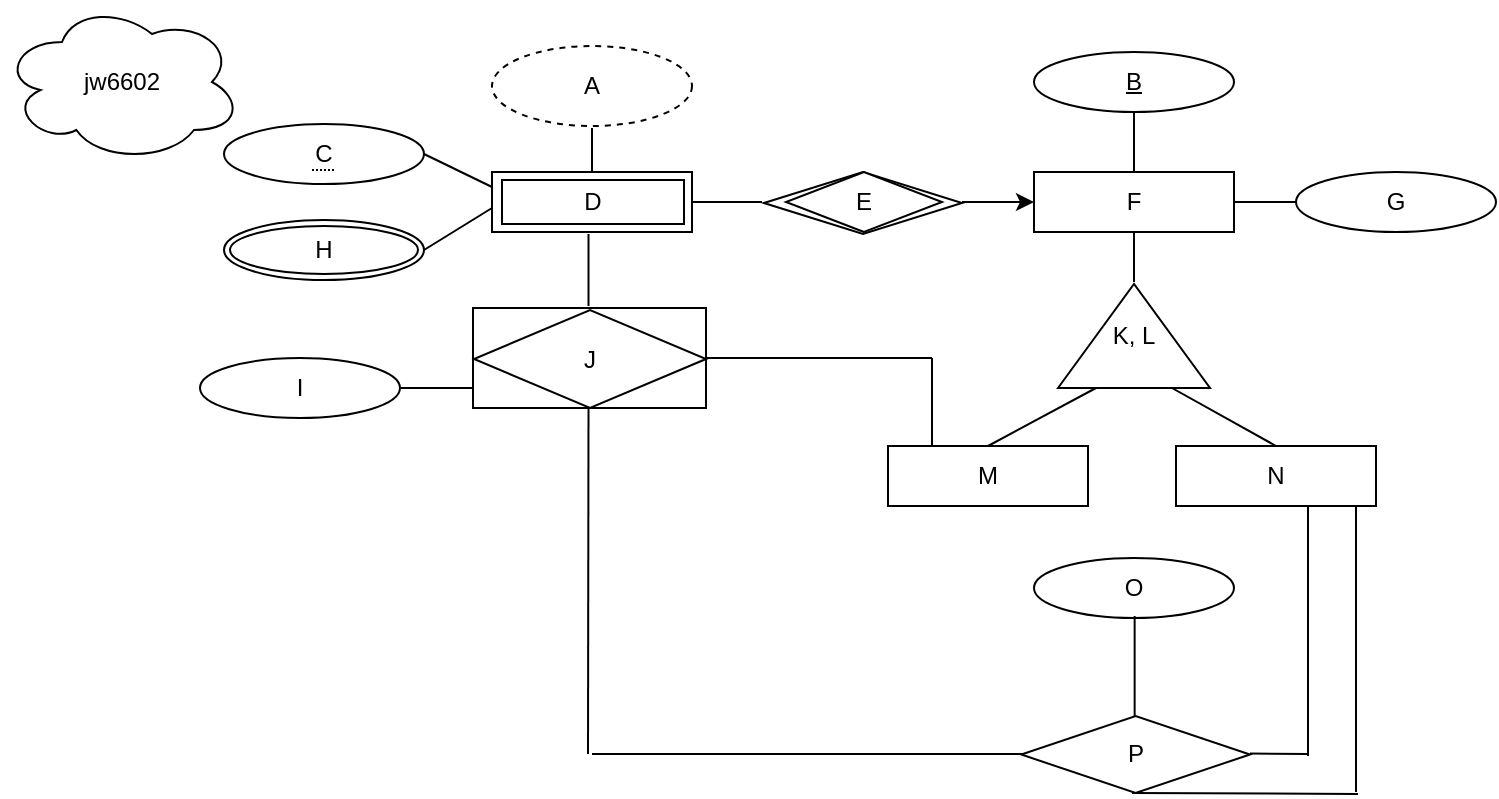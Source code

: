 <mxfile version="15.2.7" type="github">
  <diagram id="KcgvSHTCboE4x2ObBVBz" name="Page-1">
    <mxGraphModel dx="946" dy="478" grid="0" gridSize="10" guides="1" tooltips="1" connect="1" arrows="0" fold="1" page="1" pageScale="1" pageWidth="850" pageHeight="1100" math="0" shadow="0">
      <root>
        <mxCell id="0" />
        <mxCell id="1" parent="0" />
        <mxCell id="s2j03w_9j3l06wGRW7c5-1" value="jw6602" style="ellipse;shape=cloud;whiteSpace=wrap;html=1;" parent="1" vertex="1">
          <mxGeometry x="14" y="15" width="120" height="80" as="geometry" />
        </mxCell>
        <mxCell id="7Rne0SJ-TNoe7tRfoJeC-3" value="A" style="ellipse;whiteSpace=wrap;html=1;dashed=1;" vertex="1" parent="1">
          <mxGeometry x="259" y="37" width="100" height="40" as="geometry" />
        </mxCell>
        <mxCell id="7Rne0SJ-TNoe7tRfoJeC-4" value="C" style="ellipse;whiteSpace=wrap;html=1;" vertex="1" parent="1">
          <mxGeometry x="125" y="76" width="100" height="30" as="geometry" />
        </mxCell>
        <mxCell id="7Rne0SJ-TNoe7tRfoJeC-5" value="" style="endArrow=none;html=1;" edge="1" parent="1">
          <mxGeometry width="50" height="50" relative="1" as="geometry">
            <mxPoint x="309" y="102" as="sourcePoint" />
            <mxPoint x="309" y="78" as="targetPoint" />
          </mxGeometry>
        </mxCell>
        <mxCell id="7Rne0SJ-TNoe7tRfoJeC-8" value="&lt;u&gt;B&lt;/u&gt;" style="ellipse;whiteSpace=wrap;html=1;" vertex="1" parent="1">
          <mxGeometry x="530" y="40" width="100" height="30" as="geometry" />
        </mxCell>
        <mxCell id="7Rne0SJ-TNoe7tRfoJeC-9" value="" style="endArrow=none;html=1;exitX=0;exitY=0.25;exitDx=0;exitDy=0;" edge="1" parent="1">
          <mxGeometry width="50" height="50" relative="1" as="geometry">
            <mxPoint x="259" y="107.5" as="sourcePoint" />
            <mxPoint x="225" y="91" as="targetPoint" />
          </mxGeometry>
        </mxCell>
        <mxCell id="7Rne0SJ-TNoe7tRfoJeC-15" value="" style="endArrow=none;html=1;exitX=1;exitY=0.5;exitDx=0;exitDy=0;" edge="1" parent="1">
          <mxGeometry width="50" height="50" relative="1" as="geometry">
            <mxPoint x="359" y="115" as="sourcePoint" />
            <mxPoint x="394" y="115" as="targetPoint" />
          </mxGeometry>
        </mxCell>
        <mxCell id="7Rne0SJ-TNoe7tRfoJeC-16" value="" style="rounded=0;whiteSpace=wrap;html=1;" vertex="1" parent="1">
          <mxGeometry x="259" y="100" width="100" height="30" as="geometry" />
        </mxCell>
        <mxCell id="7Rne0SJ-TNoe7tRfoJeC-18" value="D" style="rounded=0;whiteSpace=wrap;html=1;" vertex="1" parent="1">
          <mxGeometry x="264" y="104" width="91" height="22" as="geometry" />
        </mxCell>
        <mxCell id="7Rne0SJ-TNoe7tRfoJeC-22" value="" style="rhombus;whiteSpace=wrap;html=1;direction=north;" vertex="1" parent="1">
          <mxGeometry x="395" y="100" width="99" height="31" as="geometry" />
        </mxCell>
        <mxCell id="7Rne0SJ-TNoe7tRfoJeC-23" value="" style="endArrow=classic;html=1;" edge="1" parent="1">
          <mxGeometry width="50" height="50" relative="1" as="geometry">
            <mxPoint x="494" y="115" as="sourcePoint" />
            <mxPoint x="530" y="115" as="targetPoint" />
          </mxGeometry>
        </mxCell>
        <mxCell id="7Rne0SJ-TNoe7tRfoJeC-24" value="F" style="rounded=0;whiteSpace=wrap;html=1;" vertex="1" parent="1">
          <mxGeometry x="530" y="100" width="100" height="30" as="geometry" />
        </mxCell>
        <mxCell id="7Rne0SJ-TNoe7tRfoJeC-25" value="E" style="rhombus;whiteSpace=wrap;html=1;direction=west;" vertex="1" parent="1">
          <mxGeometry x="406" y="100" width="78" height="30" as="geometry" />
        </mxCell>
        <mxCell id="7Rne0SJ-TNoe7tRfoJeC-27" value="" style="endArrow=none;dashed=1;html=1;shadow=0;strokeWidth=1;dashPattern=1 1;" edge="1" parent="1">
          <mxGeometry width="50" height="50" relative="1" as="geometry">
            <mxPoint x="169" y="99" as="sourcePoint" />
            <mxPoint x="181" y="99" as="targetPoint" />
          </mxGeometry>
        </mxCell>
        <mxCell id="7Rne0SJ-TNoe7tRfoJeC-29" value="" style="endArrow=none;html=1;shadow=0;strokeWidth=1;entryX=0.5;entryY=1;entryDx=0;entryDy=0;" edge="1" parent="1" target="7Rne0SJ-TNoe7tRfoJeC-8">
          <mxGeometry width="50" height="50" relative="1" as="geometry">
            <mxPoint x="580" y="100" as="sourcePoint" />
            <mxPoint x="580" y="74" as="targetPoint" />
          </mxGeometry>
        </mxCell>
        <mxCell id="7Rne0SJ-TNoe7tRfoJeC-40" value="G" style="ellipse;whiteSpace=wrap;html=1;" vertex="1" parent="1">
          <mxGeometry x="661" y="100" width="100" height="30" as="geometry" />
        </mxCell>
        <mxCell id="7Rne0SJ-TNoe7tRfoJeC-41" value="" style="endArrow=none;html=1;shadow=0;strokeWidth=1;entryX=0;entryY=0.5;entryDx=0;entryDy=0;exitX=1;exitY=0.5;exitDx=0;exitDy=0;" edge="1" parent="1" source="7Rne0SJ-TNoe7tRfoJeC-24" target="7Rne0SJ-TNoe7tRfoJeC-40">
          <mxGeometry width="50" height="50" relative="1" as="geometry">
            <mxPoint x="634" y="115" as="sourcePoint" />
            <mxPoint x="651" y="114.5" as="targetPoint" />
          </mxGeometry>
        </mxCell>
        <mxCell id="7Rne0SJ-TNoe7tRfoJeC-43" value="K, L" style="triangle;whiteSpace=wrap;html=1;direction=north;rotation=0;" vertex="1" parent="1">
          <mxGeometry x="542" y="156" width="76" height="52" as="geometry" />
        </mxCell>
        <mxCell id="7Rne0SJ-TNoe7tRfoJeC-45" value="" style="endArrow=none;html=1;shadow=0;strokeWidth=1;entryX=0.5;entryY=1;entryDx=0;entryDy=0;" edge="1" parent="1" target="7Rne0SJ-TNoe7tRfoJeC-24">
          <mxGeometry width="50" height="50" relative="1" as="geometry">
            <mxPoint x="580" y="155" as="sourcePoint" />
            <mxPoint x="579.5" y="130" as="targetPoint" />
          </mxGeometry>
        </mxCell>
        <mxCell id="7Rne0SJ-TNoe7tRfoJeC-48" value="M" style="rounded=0;whiteSpace=wrap;html=1;" vertex="1" parent="1">
          <mxGeometry x="457" y="237" width="100" height="30" as="geometry" />
        </mxCell>
        <mxCell id="7Rne0SJ-TNoe7tRfoJeC-49" value="N" style="rounded=0;whiteSpace=wrap;html=1;" vertex="1" parent="1">
          <mxGeometry x="601" y="237" width="100" height="30" as="geometry" />
        </mxCell>
        <mxCell id="7Rne0SJ-TNoe7tRfoJeC-50" value="" style="endArrow=none;html=1;shadow=0;strokeWidth=1;exitX=0.5;exitY=0;exitDx=0;exitDy=0;entryX=0;entryY=0.25;entryDx=0;entryDy=0;" edge="1" parent="1" source="7Rne0SJ-TNoe7tRfoJeC-48" target="7Rne0SJ-TNoe7tRfoJeC-43">
          <mxGeometry width="50" height="50" relative="1" as="geometry">
            <mxPoint x="546" y="227" as="sourcePoint" />
            <mxPoint x="572" y="208" as="targetPoint" />
          </mxGeometry>
        </mxCell>
        <mxCell id="7Rne0SJ-TNoe7tRfoJeC-51" value="" style="endArrow=none;html=1;shadow=0;strokeWidth=1;entryX=0.5;entryY=0;entryDx=0;entryDy=0;exitX=0;exitY=0.75;exitDx=0;exitDy=0;" edge="1" parent="1" source="7Rne0SJ-TNoe7tRfoJeC-43" target="7Rne0SJ-TNoe7tRfoJeC-49">
          <mxGeometry width="50" height="50" relative="1" as="geometry">
            <mxPoint x="601" y="208" as="sourcePoint" />
            <mxPoint x="652" y="249" as="targetPoint" />
          </mxGeometry>
        </mxCell>
        <mxCell id="7Rne0SJ-TNoe7tRfoJeC-52" value="" style="rounded=0;whiteSpace=wrap;html=1;" vertex="1" parent="1">
          <mxGeometry x="249.5" y="168" width="116.5" height="50" as="geometry" />
        </mxCell>
        <mxCell id="7Rne0SJ-TNoe7tRfoJeC-53" value="J" style="rhombus;whiteSpace=wrap;html=1;direction=south;" vertex="1" parent="1">
          <mxGeometry x="250" y="169" width="116" height="49" as="geometry" />
        </mxCell>
        <mxCell id="7Rne0SJ-TNoe7tRfoJeC-54" value="" style="endArrow=none;html=1;shadow=0;strokeWidth=1;" edge="1" parent="1">
          <mxGeometry width="50" height="50" relative="1" as="geometry">
            <mxPoint x="307.25" y="167" as="sourcePoint" />
            <mxPoint x="307.25" y="131" as="targetPoint" />
          </mxGeometry>
        </mxCell>
        <mxCell id="7Rne0SJ-TNoe7tRfoJeC-55" value="" style="endArrow=none;html=1;shadow=0;strokeWidth=1;" edge="1" parent="1">
          <mxGeometry width="50" height="50" relative="1" as="geometry">
            <mxPoint x="213.5" y="208" as="sourcePoint" />
            <mxPoint x="249.5" y="208" as="targetPoint" />
          </mxGeometry>
        </mxCell>
        <mxCell id="7Rne0SJ-TNoe7tRfoJeC-56" value="I" style="ellipse;whiteSpace=wrap;html=1;" vertex="1" parent="1">
          <mxGeometry x="113" y="193" width="100" height="30" as="geometry" />
        </mxCell>
        <mxCell id="7Rne0SJ-TNoe7tRfoJeC-57" value="" style="ellipse;whiteSpace=wrap;html=1;" vertex="1" parent="1">
          <mxGeometry x="125" y="124" width="100" height="30" as="geometry" />
        </mxCell>
        <mxCell id="7Rne0SJ-TNoe7tRfoJeC-58" value="H" style="ellipse;whiteSpace=wrap;html=1;" vertex="1" parent="1">
          <mxGeometry x="128" y="127" width="94" height="24" as="geometry" />
        </mxCell>
        <mxCell id="7Rne0SJ-TNoe7tRfoJeC-59" value="" style="endArrow=none;html=1;shadow=0;strokeWidth=1;exitX=1;exitY=0.5;exitDx=0;exitDy=0;" edge="1" parent="1" source="7Rne0SJ-TNoe7tRfoJeC-57">
          <mxGeometry width="50" height="50" relative="1" as="geometry">
            <mxPoint x="209" y="168" as="sourcePoint" />
            <mxPoint x="259" y="118" as="targetPoint" />
            <Array as="points" />
          </mxGeometry>
        </mxCell>
        <mxCell id="7Rne0SJ-TNoe7tRfoJeC-61" value="" style="endArrow=none;html=1;shadow=0;strokeWidth=1;" edge="1" parent="1">
          <mxGeometry width="50" height="50" relative="1" as="geometry">
            <mxPoint x="366" y="193" as="sourcePoint" />
            <mxPoint x="479" y="193" as="targetPoint" />
          </mxGeometry>
        </mxCell>
        <mxCell id="7Rne0SJ-TNoe7tRfoJeC-62" value="" style="endArrow=none;html=1;shadow=0;strokeWidth=1;" edge="1" parent="1">
          <mxGeometry width="50" height="50" relative="1" as="geometry">
            <mxPoint x="479" y="237" as="sourcePoint" />
            <mxPoint x="479" y="193" as="targetPoint" />
          </mxGeometry>
        </mxCell>
        <mxCell id="7Rne0SJ-TNoe7tRfoJeC-63" value="" style="endArrow=none;html=1;shadow=0;strokeWidth=1;" edge="1" parent="1">
          <mxGeometry width="50" height="50" relative="1" as="geometry">
            <mxPoint x="307" y="391" as="sourcePoint" />
            <mxPoint x="307.25" y="218" as="targetPoint" />
          </mxGeometry>
        </mxCell>
        <mxCell id="7Rne0SJ-TNoe7tRfoJeC-64" value="" style="endArrow=none;html=1;shadow=0;strokeWidth=1;" edge="1" parent="1">
          <mxGeometry width="50" height="50" relative="1" as="geometry">
            <mxPoint x="309" y="391" as="sourcePoint" />
            <mxPoint x="524" y="391" as="targetPoint" />
          </mxGeometry>
        </mxCell>
        <mxCell id="7Rne0SJ-TNoe7tRfoJeC-66" value="O" style="ellipse;whiteSpace=wrap;html=1;" vertex="1" parent="1">
          <mxGeometry x="530" y="293" width="100" height="30" as="geometry" />
        </mxCell>
        <mxCell id="7Rne0SJ-TNoe7tRfoJeC-67" value="P" style="rhombus;whiteSpace=wrap;html=1;direction=south;" vertex="1" parent="1">
          <mxGeometry x="523.63" y="372" width="114.37" height="38.5" as="geometry" />
        </mxCell>
        <mxCell id="7Rne0SJ-TNoe7tRfoJeC-68" value="" style="endArrow=none;html=1;shadow=0;strokeWidth=1;" edge="1" parent="1">
          <mxGeometry width="50" height="50" relative="1" as="geometry">
            <mxPoint x="580.32" y="372" as="sourcePoint" />
            <mxPoint x="580.32" y="322" as="targetPoint" />
          </mxGeometry>
        </mxCell>
        <mxCell id="7Rne0SJ-TNoe7tRfoJeC-69" value="" style="endArrow=none;html=1;shadow=0;strokeWidth=1;" edge="1" parent="1">
          <mxGeometry width="50" height="50" relative="1" as="geometry">
            <mxPoint x="667" y="392" as="sourcePoint" />
            <mxPoint x="667" y="267" as="targetPoint" />
          </mxGeometry>
        </mxCell>
        <mxCell id="7Rne0SJ-TNoe7tRfoJeC-70" value="" style="endArrow=none;html=1;shadow=0;strokeWidth=1;" edge="1" parent="1">
          <mxGeometry width="50" height="50" relative="1" as="geometry">
            <mxPoint x="638" y="390.75" as="sourcePoint" />
            <mxPoint x="667" y="391" as="targetPoint" />
          </mxGeometry>
        </mxCell>
        <mxCell id="7Rne0SJ-TNoe7tRfoJeC-71" value="" style="endArrow=none;html=1;shadow=0;strokeWidth=1;" edge="1" parent="1">
          <mxGeometry width="50" height="50" relative="1" as="geometry">
            <mxPoint x="691" y="410" as="sourcePoint" />
            <mxPoint x="691" y="267" as="targetPoint" />
          </mxGeometry>
        </mxCell>
        <mxCell id="7Rne0SJ-TNoe7tRfoJeC-72" value="" style="endArrow=none;html=1;shadow=0;strokeWidth=1;" edge="1" parent="1">
          <mxGeometry width="50" height="50" relative="1" as="geometry">
            <mxPoint x="579" y="410.5" as="sourcePoint" />
            <mxPoint x="692" y="411" as="targetPoint" />
          </mxGeometry>
        </mxCell>
      </root>
    </mxGraphModel>
  </diagram>
</mxfile>
